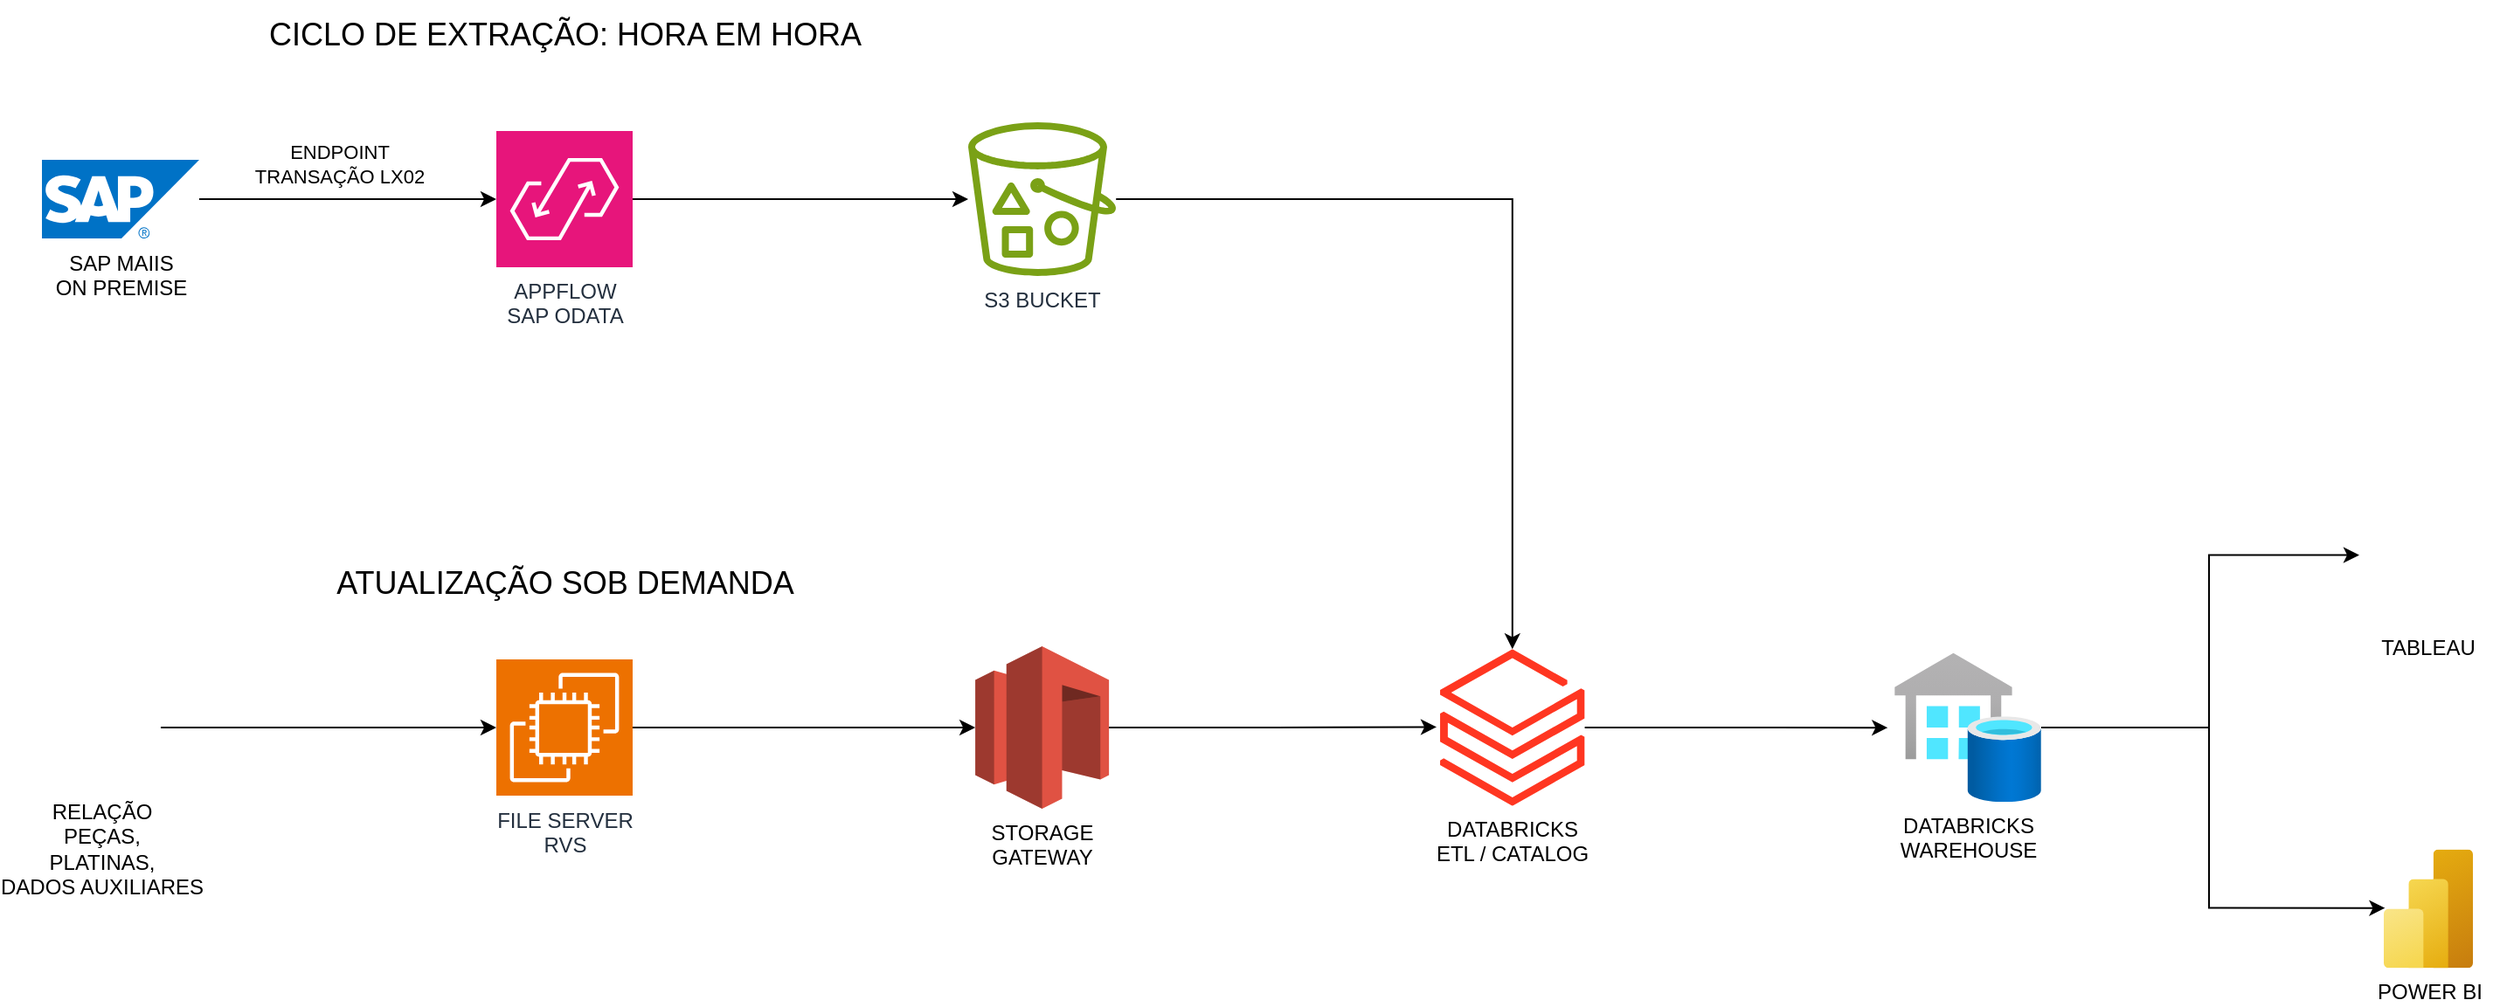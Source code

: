 <mxfile version="23.1.1" type="github" pages="3">
  <diagram name="CONECTION - ODATA" id="UidrZuAmAdqeSwWHQQSL">
    <mxGraphModel dx="1660" dy="747" grid="1" gridSize="10" guides="1" tooltips="1" connect="1" arrows="1" fold="1" page="1" pageScale="1" pageWidth="1169" pageHeight="827" math="0" shadow="0">
      <root>
        <mxCell id="0" />
        <mxCell id="1" parent="0" />
        <mxCell id="kcRMIoyiPNjC05RE6Iwy-9" style="edgeStyle=orthogonalEdgeStyle;rounded=0;orthogonalLoop=1;jettySize=auto;html=1;" parent="1" source="kcRMIoyiPNjC05RE6Iwy-1" target="kcRMIoyiPNjC05RE6Iwy-3" edge="1">
          <mxGeometry relative="1" as="geometry" />
        </mxCell>
        <mxCell id="kcRMIoyiPNjC05RE6Iwy-10" value="ENDPOINT&lt;br&gt;TRANSAÇÃO LX02" style="edgeLabel;html=1;align=center;verticalAlign=middle;resizable=0;points=[];" parent="kcRMIoyiPNjC05RE6Iwy-9" vertex="1" connectable="0">
          <mxGeometry x="0.196" relative="1" as="geometry">
            <mxPoint x="-22" y="-20" as="offset" />
          </mxGeometry>
        </mxCell>
        <mxCell id="kcRMIoyiPNjC05RE6Iwy-1" value="SAP MAIIS&lt;br&gt;ON PREMISE" style="image;sketch=0;aspect=fixed;html=1;points=[];align=center;fontSize=12;image=img/lib/mscae/SAP_HANA_on_Azure.svg;" parent="1" vertex="1">
          <mxGeometry x="220" y="171.5" width="90" height="45" as="geometry" />
        </mxCell>
        <mxCell id="kcRMIoyiPNjC05RE6Iwy-19" style="edgeStyle=orthogonalEdgeStyle;rounded=0;orthogonalLoop=1;jettySize=auto;html=1;" parent="1" source="kcRMIoyiPNjC05RE6Iwy-2" target="kcRMIoyiPNjC05RE6Iwy-18" edge="1">
          <mxGeometry relative="1" as="geometry" />
        </mxCell>
        <mxCell id="kcRMIoyiPNjC05RE6Iwy-2" value="RELAÇÃO&lt;br&gt;PEÇAS,&lt;br&gt;PLATINAS,&lt;br&gt;DADOS AUXILIARES" style="shape=image;html=1;verticalAlign=top;verticalLabelPosition=bottom;labelBackgroundColor=#ffffff;imageAspect=0;aspect=fixed;image=https://cdn3.iconfinder.com/data/icons/brands-applications/512/Excel_D-128.png" parent="1" vertex="1">
          <mxGeometry x="220" y="462.5" width="68" height="68" as="geometry" />
        </mxCell>
        <mxCell id="kcRMIoyiPNjC05RE6Iwy-11" style="edgeStyle=orthogonalEdgeStyle;rounded=0;orthogonalLoop=1;jettySize=auto;html=1;" parent="1" source="kcRMIoyiPNjC05RE6Iwy-3" target="kcRMIoyiPNjC05RE6Iwy-4" edge="1">
          <mxGeometry relative="1" as="geometry" />
        </mxCell>
        <mxCell id="kcRMIoyiPNjC05RE6Iwy-3" value="APPFLOW&lt;br&gt;SAP ODATA" style="sketch=0;points=[[0,0,0],[0.25,0,0],[0.5,0,0],[0.75,0,0],[1,0,0],[0,1,0],[0.25,1,0],[0.5,1,0],[0.75,1,0],[1,1,0],[0,0.25,0],[0,0.5,0],[0,0.75,0],[1,0.25,0],[1,0.5,0],[1,0.75,0]];outlineConnect=0;fontColor=#232F3E;fillColor=#E7157B;strokeColor=#ffffff;dashed=0;verticalLabelPosition=bottom;verticalAlign=top;align=center;html=1;fontSize=12;fontStyle=0;aspect=fixed;shape=mxgraph.aws4.resourceIcon;resIcon=mxgraph.aws4.appflow;" parent="1" vertex="1">
          <mxGeometry x="480" y="155" width="78" height="78" as="geometry" />
        </mxCell>
        <mxCell id="kcRMIoyiPNjC05RE6Iwy-4" value="S3 BUCKET" style="sketch=0;outlineConnect=0;fontColor=#232F3E;gradientColor=none;fillColor=#7AA116;strokeColor=none;dashed=0;verticalLabelPosition=bottom;verticalAlign=top;align=center;html=1;fontSize=12;fontStyle=0;aspect=fixed;pointerEvents=1;shape=mxgraph.aws4.bucket_with_objects;" parent="1" vertex="1">
          <mxGeometry x="750" y="150" width="84.62" height="88" as="geometry" />
        </mxCell>
        <mxCell id="kcRMIoyiPNjC05RE6Iwy-5" value="DATABRICKS&lt;br&gt;ETL / CATALOG" style="image;aspect=fixed;html=1;points=[];align=center;fontSize=12;image=img/lib/azure2/analytics/Azure_Databricks.svg;" parent="1" vertex="1">
          <mxGeometry x="1020" y="451.67" width="82.8" height="89.66" as="geometry" />
        </mxCell>
        <mxCell id="kcRMIoyiPNjC05RE6Iwy-27" style="edgeStyle=orthogonalEdgeStyle;rounded=0;orthogonalLoop=1;jettySize=auto;html=1;entryX=0;entryY=0.5;entryDx=0;entryDy=0;" parent="1" source="kcRMIoyiPNjC05RE6Iwy-6" target="kcRMIoyiPNjC05RE6Iwy-8" edge="1">
          <mxGeometry relative="1" as="geometry">
            <Array as="points">
              <mxPoint x="1460" y="497" />
              <mxPoint x="1460" y="398" />
            </Array>
          </mxGeometry>
        </mxCell>
        <mxCell id="kcRMIoyiPNjC05RE6Iwy-6" value="DATABRICKS&lt;br&gt;WAREHOUSE" style="image;aspect=fixed;html=1;points=[];align=center;fontSize=12;image=img/lib/azure2/databases/SQL_Data_Warehouses.svg;" parent="1" vertex="1">
          <mxGeometry x="1280" y="453.85" width="84" height="85.31" as="geometry" />
        </mxCell>
        <mxCell id="kcRMIoyiPNjC05RE6Iwy-7" value="POWER BI" style="image;aspect=fixed;html=1;points=[];align=center;fontSize=12;image=img/lib/azure2/analytics/Power_BI_Embedded.svg;" parent="1" vertex="1">
          <mxGeometry x="1560" y="566.25" width="51" height="68" as="geometry" />
        </mxCell>
        <mxCell id="kcRMIoyiPNjC05RE6Iwy-8" value="TABLEAU" style="shape=image;verticalLabelPosition=bottom;labelBackgroundColor=default;verticalAlign=top;aspect=fixed;imageAspect=0;image=https://cdn.worldvectorlogo.com/logos/tableau-software.svg;" parent="1" vertex="1">
          <mxGeometry x="1545.98" y="358.75" width="79.05" height="78" as="geometry" />
        </mxCell>
        <mxCell id="kcRMIoyiPNjC05RE6Iwy-13" value="&lt;font style=&quot;font-size: 18px;&quot;&gt;CICLO DE EXTRAÇÃO: HORA EM HORA&lt;/font&gt;" style="text;html=1;align=center;verticalAlign=middle;resizable=0;points=[];autosize=1;strokeColor=none;fillColor=none;" parent="1" vertex="1">
          <mxGeometry x="339" y="80" width="360" height="40" as="geometry" />
        </mxCell>
        <mxCell id="kcRMIoyiPNjC05RE6Iwy-15" style="edgeStyle=orthogonalEdgeStyle;rounded=0;orthogonalLoop=1;jettySize=auto;html=1;" parent="1" source="kcRMIoyiPNjC05RE6Iwy-4" target="kcRMIoyiPNjC05RE6Iwy-5" edge="1">
          <mxGeometry relative="1" as="geometry" />
        </mxCell>
        <mxCell id="kcRMIoyiPNjC05RE6Iwy-18" value="FILE SERVER&lt;br&gt;RVS" style="sketch=0;points=[[0,0,0],[0.25,0,0],[0.5,0,0],[0.75,0,0],[1,0,0],[0,1,0],[0.25,1,0],[0.5,1,0],[0.75,1,0],[1,1,0],[0,0.25,0],[0,0.5,0],[0,0.75,0],[1,0.25,0],[1,0.5,0],[1,0.75,0]];outlineConnect=0;fontColor=#232F3E;fillColor=#ED7100;strokeColor=#ffffff;dashed=0;verticalLabelPosition=bottom;verticalAlign=top;align=center;html=1;fontSize=12;fontStyle=0;aspect=fixed;shape=mxgraph.aws4.resourceIcon;resIcon=mxgraph.aws4.ec2;" parent="1" vertex="1">
          <mxGeometry x="480" y="457.5" width="78" height="78" as="geometry" />
        </mxCell>
        <mxCell id="kcRMIoyiPNjC05RE6Iwy-21" value="STORAGE&lt;br&gt;GATEWAY" style="outlineConnect=0;dashed=0;verticalLabelPosition=bottom;verticalAlign=top;align=center;html=1;shape=mxgraph.aws3.storage_gateway;fillColor=#E05243;gradientColor=none;" parent="1" vertex="1">
          <mxGeometry x="754.06" y="450" width="76.5" height="93" as="geometry" />
        </mxCell>
        <mxCell id="kcRMIoyiPNjC05RE6Iwy-22" style="edgeStyle=orthogonalEdgeStyle;rounded=0;orthogonalLoop=1;jettySize=auto;html=1;entryX=0;entryY=0.5;entryDx=0;entryDy=0;entryPerimeter=0;" parent="1" source="kcRMIoyiPNjC05RE6Iwy-18" target="kcRMIoyiPNjC05RE6Iwy-21" edge="1">
          <mxGeometry relative="1" as="geometry" />
        </mxCell>
        <mxCell id="kcRMIoyiPNjC05RE6Iwy-23" style="edgeStyle=orthogonalEdgeStyle;rounded=0;orthogonalLoop=1;jettySize=auto;html=1;entryX=-0.024;entryY=0.497;entryDx=0;entryDy=0;entryPerimeter=0;" parent="1" source="kcRMIoyiPNjC05RE6Iwy-21" target="kcRMIoyiPNjC05RE6Iwy-5" edge="1">
          <mxGeometry relative="1" as="geometry" />
        </mxCell>
        <mxCell id="kcRMIoyiPNjC05RE6Iwy-24" value="&lt;span style=&quot;font-size: 18px;&quot;&gt;ATUALIZAÇÃO SOB DEMANDA&lt;/span&gt;" style="text;html=1;align=center;verticalAlign=middle;resizable=0;points=[];autosize=1;strokeColor=none;fillColor=none;" parent="1" vertex="1">
          <mxGeometry x="374" y="394" width="290" height="40" as="geometry" />
        </mxCell>
        <mxCell id="kcRMIoyiPNjC05RE6Iwy-26" style="edgeStyle=orthogonalEdgeStyle;rounded=0;orthogonalLoop=1;jettySize=auto;html=1;entryX=-0.046;entryY=0.501;entryDx=0;entryDy=0;entryPerimeter=0;" parent="1" source="kcRMIoyiPNjC05RE6Iwy-5" target="kcRMIoyiPNjC05RE6Iwy-6" edge="1">
          <mxGeometry relative="1" as="geometry" />
        </mxCell>
        <mxCell id="kcRMIoyiPNjC05RE6Iwy-28" style="edgeStyle=orthogonalEdgeStyle;rounded=0;orthogonalLoop=1;jettySize=auto;html=1;entryX=0.014;entryY=0.494;entryDx=0;entryDy=0;entryPerimeter=0;" parent="1" source="kcRMIoyiPNjC05RE6Iwy-6" target="kcRMIoyiPNjC05RE6Iwy-7" edge="1">
          <mxGeometry relative="1" as="geometry">
            <Array as="points">
              <mxPoint x="1460" y="497" />
              <mxPoint x="1460" y="600" />
            </Array>
          </mxGeometry>
        </mxCell>
      </root>
    </mxGraphModel>
  </diagram>
  <diagram name="CONECTION - DMS" id="KXR6r7bN_u7B6J1EJAxB">
    <mxGraphModel dx="1660" dy="747" grid="1" gridSize="10" guides="1" tooltips="1" connect="1" arrows="1" fold="1" page="1" pageScale="1" pageWidth="1169" pageHeight="827" math="0" shadow="0">
      <root>
        <mxCell id="4iis-LWFud_l5uTC5Qi4-0" />
        <mxCell id="4iis-LWFud_l5uTC5Qi4-1" parent="4iis-LWFud_l5uTC5Qi4-0" />
        <mxCell id="4iis-LWFud_l5uTC5Qi4-2" style="edgeStyle=orthogonalEdgeStyle;rounded=0;orthogonalLoop=1;jettySize=auto;html=1;entryX=0;entryY=0.5;entryDx=0;entryDy=0;" parent="4iis-LWFud_l5uTC5Qi4-1" source="4iis-LWFud_l5uTC5Qi4-4" target="4iis-LWFud_l5uTC5Qi4-18" edge="1">
          <mxGeometry relative="1" as="geometry">
            <mxPoint x="460" y="210" as="targetPoint" />
          </mxGeometry>
        </mxCell>
        <mxCell id="4iis-LWFud_l5uTC5Qi4-3" value="EXTRAÇÃO DIRETO DO &lt;br&gt;BANCO" style="edgeLabel;html=1;align=center;verticalAlign=middle;resizable=0;points=[];" parent="4iis-LWFud_l5uTC5Qi4-2" vertex="1" connectable="0">
          <mxGeometry x="0.196" relative="1" as="geometry">
            <mxPoint x="-22" y="-20" as="offset" />
          </mxGeometry>
        </mxCell>
        <mxCell id="4iis-LWFud_l5uTC5Qi4-4" value="SAP MAIIS&lt;br&gt;ON PREMISE" style="image;sketch=0;aspect=fixed;html=1;points=[];align=center;fontSize=12;image=img/lib/mscae/SAP_HANA_on_Azure.svg;" parent="4iis-LWFud_l5uTC5Qi4-1" vertex="1">
          <mxGeometry x="220" y="171.5" width="90" height="45" as="geometry" />
        </mxCell>
        <mxCell id="4iis-LWFud_l5uTC5Qi4-5" style="edgeStyle=orthogonalEdgeStyle;rounded=0;orthogonalLoop=1;jettySize=auto;html=1;" parent="4iis-LWFud_l5uTC5Qi4-1" source="4iis-LWFud_l5uTC5Qi4-6" target="4iis-LWFud_l5uTC5Qi4-17" edge="1">
          <mxGeometry relative="1" as="geometry" />
        </mxCell>
        <mxCell id="4iis-LWFud_l5uTC5Qi4-6" value="RELAÇÃO&lt;br style=&quot;border-color: var(--border-color);&quot;&gt;PEÇAS,&lt;br style=&quot;border-color: var(--border-color);&quot;&gt;PLATINAS,&lt;br style=&quot;border-color: var(--border-color);&quot;&gt;DADOS AUXILIARES" style="shape=image;html=1;verticalAlign=top;verticalLabelPosition=bottom;labelBackgroundColor=#ffffff;imageAspect=0;aspect=fixed;image=https://cdn3.iconfinder.com/data/icons/brands-applications/512/Excel_D-128.png" parent="4iis-LWFud_l5uTC5Qi4-1" vertex="1">
          <mxGeometry x="220" y="462.5" width="68" height="68" as="geometry" />
        </mxCell>
        <mxCell id="4iis-LWFud_l5uTC5Qi4-9" value="S3 BUCKET" style="sketch=0;outlineConnect=0;fontColor=#232F3E;gradientColor=none;fillColor=#7AA116;strokeColor=none;dashed=0;verticalLabelPosition=bottom;verticalAlign=top;align=center;html=1;fontSize=12;fontStyle=0;aspect=fixed;pointerEvents=1;shape=mxgraph.aws4.bucket_with_objects;" parent="4iis-LWFud_l5uTC5Qi4-1" vertex="1">
          <mxGeometry x="750" y="150" width="84.62" height="88" as="geometry" />
        </mxCell>
        <mxCell id="4iis-LWFud_l5uTC5Qi4-10" value="DATABRICKS&lt;br&gt;ETL / CATALOG" style="image;aspect=fixed;html=1;points=[];align=center;fontSize=12;image=img/lib/azure2/analytics/Azure_Databricks.svg;" parent="4iis-LWFud_l5uTC5Qi4-1" vertex="1">
          <mxGeometry x="1020" y="451.67" width="82.8" height="89.66" as="geometry" />
        </mxCell>
        <mxCell id="4iis-LWFud_l5uTC5Qi4-11" style="edgeStyle=orthogonalEdgeStyle;rounded=0;orthogonalLoop=1;jettySize=auto;html=1;entryX=0;entryY=0.5;entryDx=0;entryDy=0;" parent="4iis-LWFud_l5uTC5Qi4-1" source="4iis-LWFud_l5uTC5Qi4-12" target="4iis-LWFud_l5uTC5Qi4-14" edge="1">
          <mxGeometry relative="1" as="geometry">
            <Array as="points">
              <mxPoint x="1460" y="497" />
              <mxPoint x="1460" y="398" />
            </Array>
          </mxGeometry>
        </mxCell>
        <mxCell id="4iis-LWFud_l5uTC5Qi4-12" value="DATABRICKS&lt;br&gt;WAREHOUSE" style="image;aspect=fixed;html=1;points=[];align=center;fontSize=12;image=img/lib/azure2/databases/SQL_Data_Warehouses.svg;" parent="4iis-LWFud_l5uTC5Qi4-1" vertex="1">
          <mxGeometry x="1280" y="453.85" width="84" height="85.31" as="geometry" />
        </mxCell>
        <mxCell id="4iis-LWFud_l5uTC5Qi4-13" value="POWER BI" style="image;aspect=fixed;html=1;points=[];align=center;fontSize=12;image=img/lib/azure2/analytics/Power_BI_Embedded.svg;" parent="4iis-LWFud_l5uTC5Qi4-1" vertex="1">
          <mxGeometry x="1560" y="566.25" width="51" height="68" as="geometry" />
        </mxCell>
        <mxCell id="4iis-LWFud_l5uTC5Qi4-14" value="TABLEAU" style="shape=image;verticalLabelPosition=bottom;labelBackgroundColor=default;verticalAlign=top;aspect=fixed;imageAspect=0;image=https://cdn.worldvectorlogo.com/logos/tableau-software.svg;" parent="4iis-LWFud_l5uTC5Qi4-1" vertex="1">
          <mxGeometry x="1545.98" y="358.75" width="79.05" height="78" as="geometry" />
        </mxCell>
        <mxCell id="4iis-LWFud_l5uTC5Qi4-15" value="&lt;font style=&quot;font-size: 18px;&quot;&gt;CICLO DE EXTRAÇÃO: HORA EM HORA&lt;/font&gt;" style="text;html=1;align=center;verticalAlign=middle;resizable=0;points=[];autosize=1;strokeColor=none;fillColor=none;" parent="4iis-LWFud_l5uTC5Qi4-1" vertex="1">
          <mxGeometry x="339" y="80" width="360" height="40" as="geometry" />
        </mxCell>
        <mxCell id="4iis-LWFud_l5uTC5Qi4-16" style="edgeStyle=orthogonalEdgeStyle;rounded=0;orthogonalLoop=1;jettySize=auto;html=1;" parent="4iis-LWFud_l5uTC5Qi4-1" source="4iis-LWFud_l5uTC5Qi4-9" target="4iis-LWFud_l5uTC5Qi4-10" edge="1">
          <mxGeometry relative="1" as="geometry" />
        </mxCell>
        <mxCell id="4iis-LWFud_l5uTC5Qi4-17" value="FILE SERVER&lt;br&gt;RVS" style="sketch=0;points=[[0,0,0],[0.25,0,0],[0.5,0,0],[0.75,0,0],[1,0,0],[0,1,0],[0.25,1,0],[0.5,1,0],[0.75,1,0],[1,1,0],[0,0.25,0],[0,0.5,0],[0,0.75,0],[1,0.25,0],[1,0.5,0],[1,0.75,0]];outlineConnect=0;fontColor=#232F3E;fillColor=#ED7100;strokeColor=#ffffff;dashed=0;verticalLabelPosition=bottom;verticalAlign=top;align=center;html=1;fontSize=12;fontStyle=0;aspect=fixed;shape=mxgraph.aws4.resourceIcon;resIcon=mxgraph.aws4.ec2;" parent="4iis-LWFud_l5uTC5Qi4-1" vertex="1">
          <mxGeometry x="480" y="457.5" width="78" height="78" as="geometry" />
        </mxCell>
        <mxCell id="usNrDQFJyMOGgjByg3X0-0" style="edgeStyle=orthogonalEdgeStyle;rounded=0;orthogonalLoop=1;jettySize=auto;html=1;" parent="4iis-LWFud_l5uTC5Qi4-1" source="4iis-LWFud_l5uTC5Qi4-18" target="4iis-LWFud_l5uTC5Qi4-9" edge="1">
          <mxGeometry relative="1" as="geometry" />
        </mxCell>
        <mxCell id="4iis-LWFud_l5uTC5Qi4-18" value="AWS&#xa;DATA MIGRATION&#xa;SERVICE" style="shape=image;verticalLabelPosition=bottom;labelBackgroundColor=default;verticalAlign=top;aspect=fixed;imageAspect=0;image=https://webfor.com.br/wp-content/uploads/2020/05/AWS-DMS-1.png;" parent="4iis-LWFud_l5uTC5Qi4-1" vertex="1">
          <mxGeometry x="480" y="152" width="83.5" height="83.5" as="geometry" />
        </mxCell>
        <mxCell id="4iis-LWFud_l5uTC5Qi4-19" value="STORAGE&lt;br&gt;GATEWAY" style="outlineConnect=0;dashed=0;verticalLabelPosition=bottom;verticalAlign=top;align=center;html=1;shape=mxgraph.aws3.storage_gateway;fillColor=#E05243;gradientColor=none;" parent="4iis-LWFud_l5uTC5Qi4-1" vertex="1">
          <mxGeometry x="754.06" y="450" width="76.5" height="93" as="geometry" />
        </mxCell>
        <mxCell id="4iis-LWFud_l5uTC5Qi4-20" style="edgeStyle=orthogonalEdgeStyle;rounded=0;orthogonalLoop=1;jettySize=auto;html=1;entryX=0;entryY=0.5;entryDx=0;entryDy=0;entryPerimeter=0;" parent="4iis-LWFud_l5uTC5Qi4-1" source="4iis-LWFud_l5uTC5Qi4-17" target="4iis-LWFud_l5uTC5Qi4-19" edge="1">
          <mxGeometry relative="1" as="geometry" />
        </mxCell>
        <mxCell id="4iis-LWFud_l5uTC5Qi4-21" style="edgeStyle=orthogonalEdgeStyle;rounded=0;orthogonalLoop=1;jettySize=auto;html=1;entryX=-0.024;entryY=0.497;entryDx=0;entryDy=0;entryPerimeter=0;" parent="4iis-LWFud_l5uTC5Qi4-1" source="4iis-LWFud_l5uTC5Qi4-19" target="4iis-LWFud_l5uTC5Qi4-10" edge="1">
          <mxGeometry relative="1" as="geometry" />
        </mxCell>
        <mxCell id="4iis-LWFud_l5uTC5Qi4-22" value="&lt;span style=&quot;font-size: 18px;&quot;&gt;ATUALIZAÇÃO SOB DEMANDA&lt;/span&gt;" style="text;html=1;align=center;verticalAlign=middle;resizable=0;points=[];autosize=1;strokeColor=none;fillColor=none;" parent="4iis-LWFud_l5uTC5Qi4-1" vertex="1">
          <mxGeometry x="374" y="394" width="290" height="40" as="geometry" />
        </mxCell>
        <mxCell id="4iis-LWFud_l5uTC5Qi4-23" style="edgeStyle=orthogonalEdgeStyle;rounded=0;orthogonalLoop=1;jettySize=auto;html=1;entryX=-0.046;entryY=0.501;entryDx=0;entryDy=0;entryPerimeter=0;" parent="4iis-LWFud_l5uTC5Qi4-1" source="4iis-LWFud_l5uTC5Qi4-10" target="4iis-LWFud_l5uTC5Qi4-12" edge="1">
          <mxGeometry relative="1" as="geometry" />
        </mxCell>
        <mxCell id="4iis-LWFud_l5uTC5Qi4-24" style="edgeStyle=orthogonalEdgeStyle;rounded=0;orthogonalLoop=1;jettySize=auto;html=1;entryX=0.014;entryY=0.494;entryDx=0;entryDy=0;entryPerimeter=0;" parent="4iis-LWFud_l5uTC5Qi4-1" source="4iis-LWFud_l5uTC5Qi4-12" target="4iis-LWFud_l5uTC5Qi4-13" edge="1">
          <mxGeometry relative="1" as="geometry">
            <Array as="points">
              <mxPoint x="1460" y="497" />
              <mxPoint x="1460" y="600" />
            </Array>
          </mxGeometry>
        </mxCell>
      </root>
    </mxGraphModel>
  </diagram>
  <diagram id="oZEe9xS3JwBMhsePpnZ1" name="Página-3">
    <mxGraphModel dx="1660" dy="747" grid="1" gridSize="10" guides="1" tooltips="1" connect="1" arrows="1" fold="1" page="1" pageScale="1" pageWidth="1169" pageHeight="827" math="0" shadow="0">
      <root>
        <mxCell id="0" />
        <mxCell id="1" parent="0" />
      </root>
    </mxGraphModel>
  </diagram>
</mxfile>
